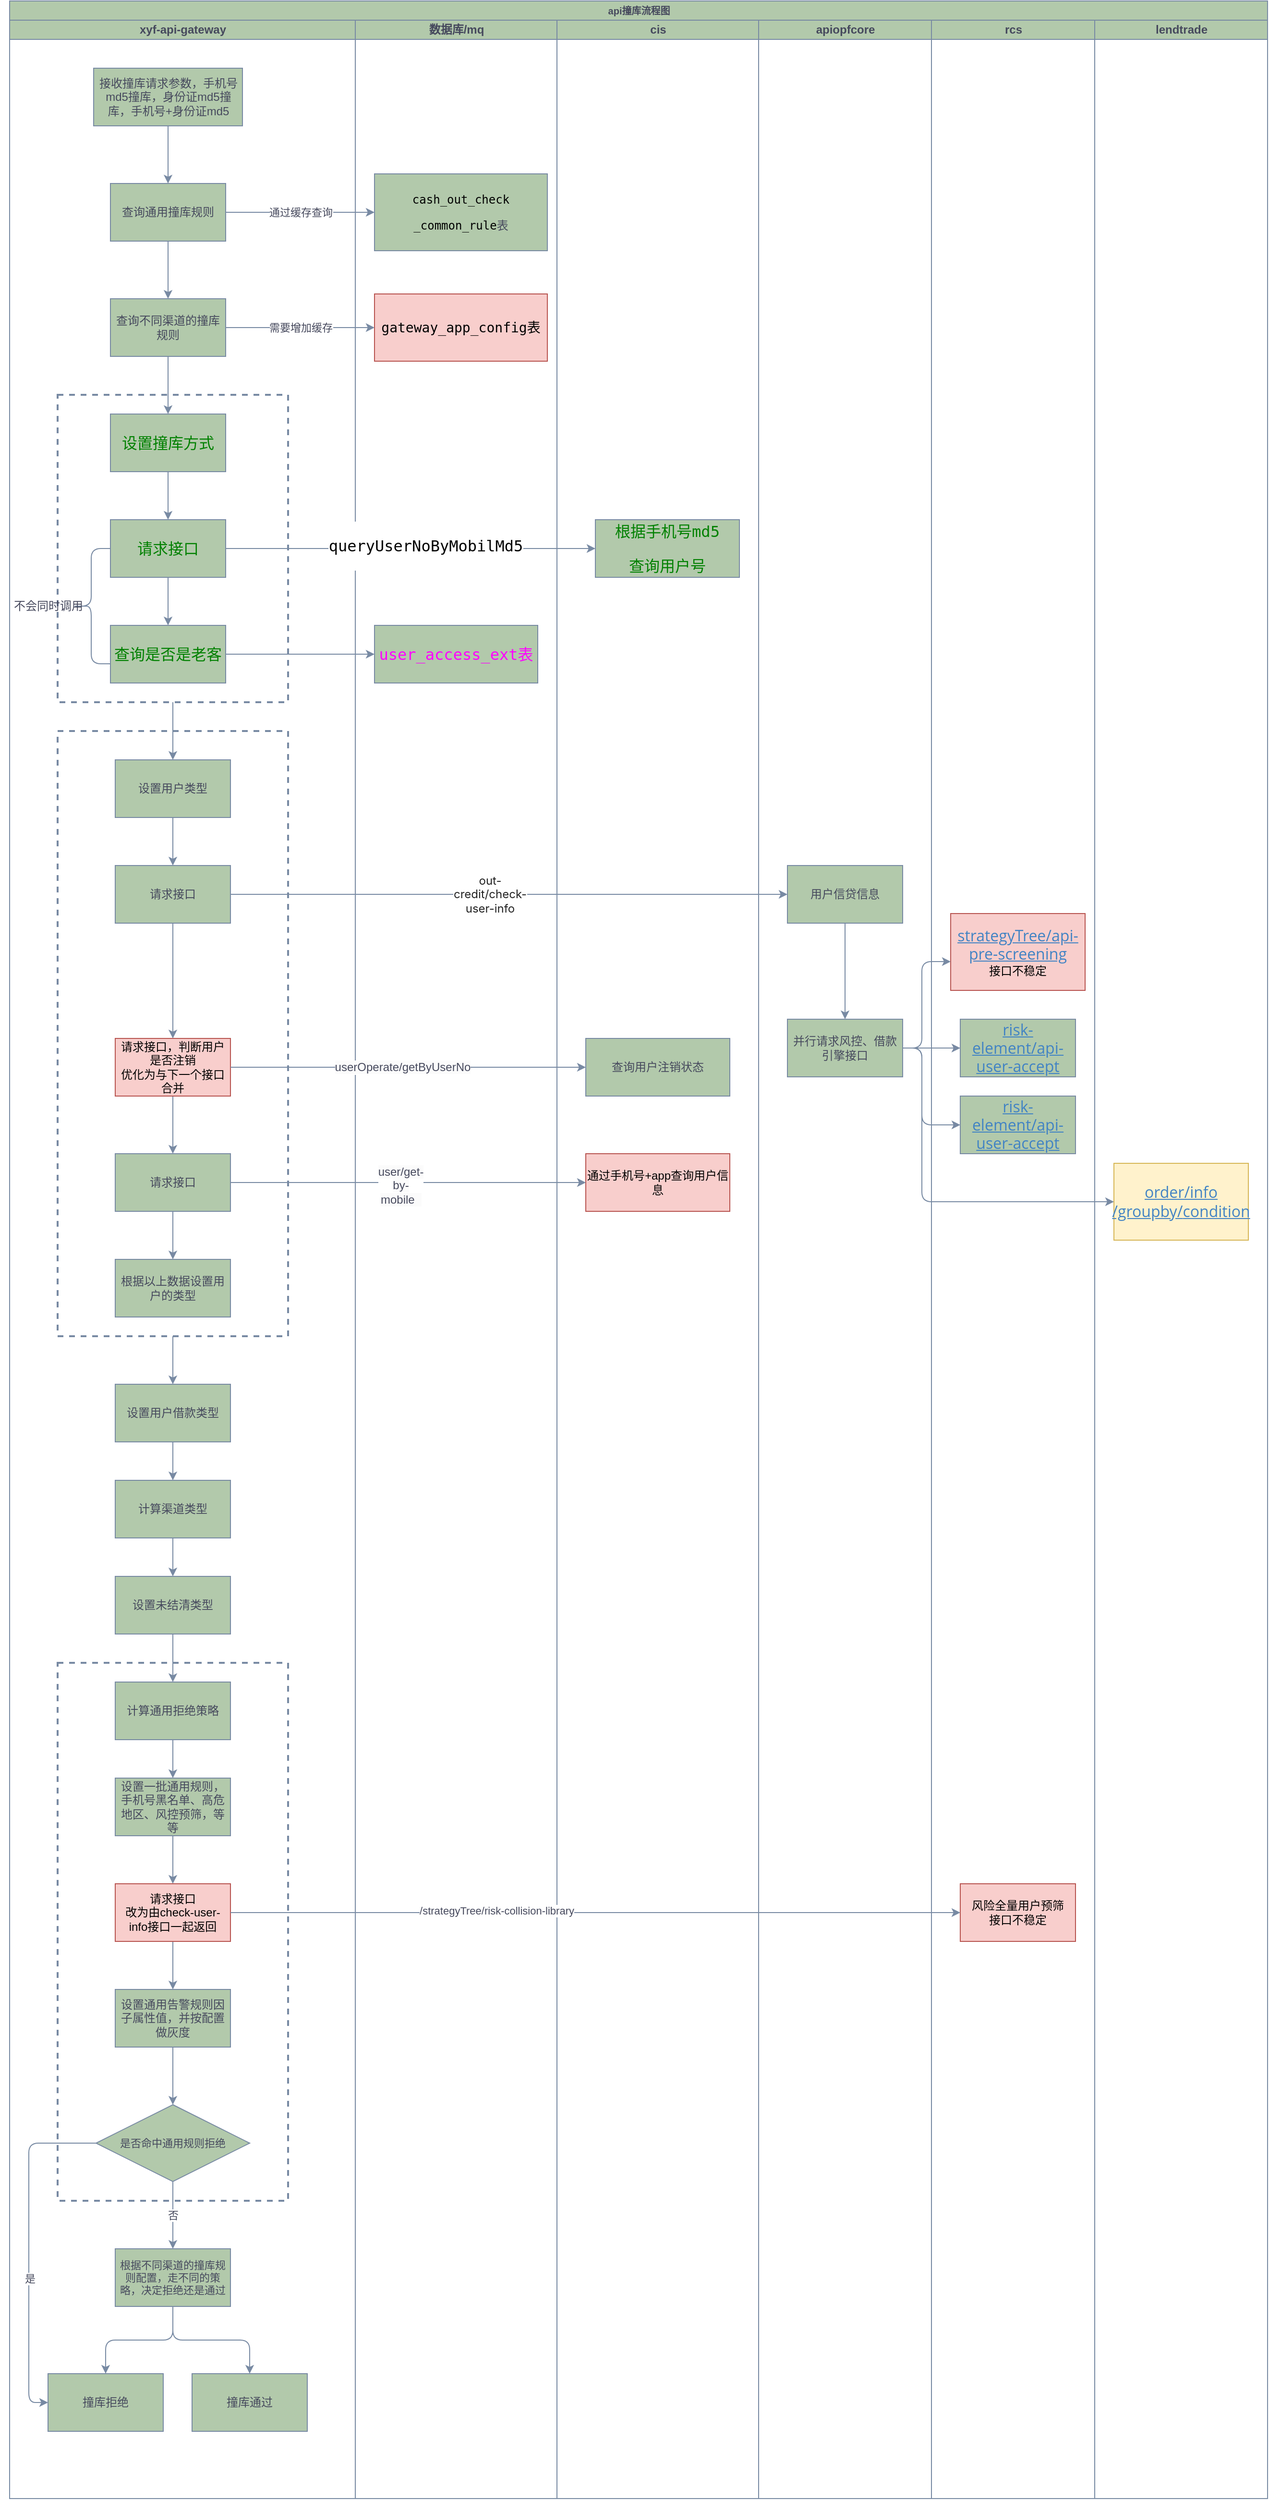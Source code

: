 <mxfile version="24.4.14" type="github">
  <diagram id="prtHgNgQTEPvFCAcTncT" name="Page-1">
    <mxGraphModel dx="2019" dy="1094" grid="1" gridSize="10" guides="1" tooltips="1" connect="1" arrows="1" fold="1" page="1" pageScale="1" pageWidth="827" pageHeight="1169" math="0" shadow="0">
      <root>
        <mxCell id="0" />
        <mxCell id="1" parent="0" />
        <mxCell id="2Fra0jSn8zF7LKlEDc4x-1" value="api撞库流程图" style="swimlane;childLayout=stackLayout;resizeParent=1;resizeParentMax=0;startSize=20;html=1;labelBackgroundColor=none;fillColor=#B2C9AB;strokeColor=#788AA3;fontColor=#46495D;fontSize=10;" vertex="1" parent="1">
          <mxGeometry x="170" y="60" width="1310" height="2600" as="geometry" />
        </mxCell>
        <mxCell id="2Fra0jSn8zF7LKlEDc4x-2" value="xyf-api-gateway" style="swimlane;startSize=20;html=1;labelBackgroundColor=none;fillColor=#B2C9AB;strokeColor=#788AA3;fontColor=#46495D;" vertex="1" parent="2Fra0jSn8zF7LKlEDc4x-1">
          <mxGeometry y="20" width="360" height="2580" as="geometry" />
        </mxCell>
        <mxCell id="2Fra0jSn8zF7LKlEDc4x-95" value="" style="rounded=0;whiteSpace=wrap;html=1;strokeColor=#788AA3;fontFamily=Helvetica;fontSize=11;fontColor=#46495D;labelBackgroundColor=default;fillColor=none;strokeWidth=2;dashed=1;" vertex="1" parent="2Fra0jSn8zF7LKlEDc4x-2">
          <mxGeometry x="50" y="1710" width="240" height="560" as="geometry" />
        </mxCell>
        <mxCell id="2Fra0jSn8zF7LKlEDc4x-69" style="edgeStyle=orthogonalEdgeStyle;curved=0;rounded=1;orthogonalLoop=1;jettySize=auto;html=1;entryX=0.5;entryY=0;entryDx=0;entryDy=0;strokeColor=#788AA3;align=center;verticalAlign=middle;fontFamily=Helvetica;fontSize=11;fontColor=#46495D;labelBackgroundColor=default;endArrow=classic;fillColor=#B2C9AB;" edge="1" parent="2Fra0jSn8zF7LKlEDc4x-2" source="2Fra0jSn8zF7LKlEDc4x-67" target="2Fra0jSn8zF7LKlEDc4x-68">
          <mxGeometry relative="1" as="geometry" />
        </mxCell>
        <mxCell id="2Fra0jSn8zF7LKlEDc4x-67" value="" style="rounded=0;whiteSpace=wrap;html=1;strokeColor=#788AA3;fontColor=#46495D;fillColor=none;strokeWidth=2;dashed=1;" vertex="1" parent="2Fra0jSn8zF7LKlEDc4x-2">
          <mxGeometry x="50" y="740" width="240" height="630" as="geometry" />
        </mxCell>
        <mxCell id="2Fra0jSn8zF7LKlEDc4x-34" value="" style="rounded=0;whiteSpace=wrap;html=1;strokeColor=#788AA3;fontColor=#46495D;fillColor=none;strokeWidth=2;dashed=1;" vertex="1" parent="2Fra0jSn8zF7LKlEDc4x-2">
          <mxGeometry x="50" y="390" width="240" height="320" as="geometry" />
        </mxCell>
        <mxCell id="2Fra0jSn8zF7LKlEDc4x-10" value="" style="edgeStyle=orthogonalEdgeStyle;rounded=0;orthogonalLoop=1;jettySize=auto;html=1;strokeColor=#788AA3;fontColor=#46495D;fillColor=#B2C9AB;" edge="1" parent="2Fra0jSn8zF7LKlEDc4x-2" source="2Fra0jSn8zF7LKlEDc4x-7" target="2Fra0jSn8zF7LKlEDc4x-9">
          <mxGeometry relative="1" as="geometry" />
        </mxCell>
        <mxCell id="2Fra0jSn8zF7LKlEDc4x-7" value="接收撞库请求参数，手机号md5撞库，身份证md5撞库，手机号+身份证md5" style="rounded=0;whiteSpace=wrap;html=1;fillColor=#B2C9AB;strokeColor=#788AA3;labelBackgroundColor=none;fontColor=#46495D;" vertex="1" parent="2Fra0jSn8zF7LKlEDc4x-2">
          <mxGeometry x="87.5" y="50" width="155" height="60" as="geometry" />
        </mxCell>
        <mxCell id="2Fra0jSn8zF7LKlEDc4x-14" value="" style="edgeStyle=orthogonalEdgeStyle;rounded=0;orthogonalLoop=1;jettySize=auto;html=1;strokeColor=#788AA3;fontColor=#46495D;fillColor=#B2C9AB;" edge="1" parent="2Fra0jSn8zF7LKlEDc4x-2" source="2Fra0jSn8zF7LKlEDc4x-9" target="2Fra0jSn8zF7LKlEDc4x-13">
          <mxGeometry relative="1" as="geometry" />
        </mxCell>
        <mxCell id="2Fra0jSn8zF7LKlEDc4x-9" value="查询通用撞库规则" style="rounded=0;whiteSpace=wrap;html=1;fillColor=#B2C9AB;strokeColor=#788AA3;labelBackgroundColor=none;fontColor=#46495D;" vertex="1" parent="2Fra0jSn8zF7LKlEDc4x-2">
          <mxGeometry x="105" y="170" width="120" height="60" as="geometry" />
        </mxCell>
        <mxCell id="2Fra0jSn8zF7LKlEDc4x-18" value="" style="edgeStyle=orthogonalEdgeStyle;rounded=0;orthogonalLoop=1;jettySize=auto;html=1;strokeColor=#788AA3;fontColor=#46495D;fillColor=#B2C9AB;" edge="1" parent="2Fra0jSn8zF7LKlEDc4x-2" source="2Fra0jSn8zF7LKlEDc4x-13" target="2Fra0jSn8zF7LKlEDc4x-17">
          <mxGeometry relative="1" as="geometry" />
        </mxCell>
        <mxCell id="2Fra0jSn8zF7LKlEDc4x-13" value="查询不同渠道的撞库规则" style="rounded=0;whiteSpace=wrap;html=1;fillColor=#B2C9AB;strokeColor=#788AA3;labelBackgroundColor=none;fontColor=#46495D;" vertex="1" parent="2Fra0jSn8zF7LKlEDc4x-2">
          <mxGeometry x="105" y="290" width="120" height="60" as="geometry" />
        </mxCell>
        <mxCell id="2Fra0jSn8zF7LKlEDc4x-20" value="" style="edgeStyle=orthogonalEdgeStyle;rounded=0;orthogonalLoop=1;jettySize=auto;html=1;strokeColor=#788AA3;fontColor=#46495D;fillColor=#B2C9AB;" edge="1" parent="2Fra0jSn8zF7LKlEDc4x-2" source="2Fra0jSn8zF7LKlEDc4x-17" target="2Fra0jSn8zF7LKlEDc4x-19">
          <mxGeometry relative="1" as="geometry" />
        </mxCell>
        <mxCell id="2Fra0jSn8zF7LKlEDc4x-17" value="&lt;div style=&quot;color: rgb(0, 0, 0); font-family: &amp;quot;.AppleSystemUIFont&amp;quot;; font-size: 12pt;&quot;&gt;&lt;pre style=&quot;&quot;&gt;&lt;span style=&quot;color: rgb(0, 128, 0);&quot;&gt;设置撞库方式&lt;/span&gt;&lt;/pre&gt;&lt;/div&gt;" style="rounded=0;whiteSpace=wrap;html=1;fillColor=#B2C9AB;strokeColor=#788AA3;labelBackgroundColor=none;fontColor=#46495D;" vertex="1" parent="2Fra0jSn8zF7LKlEDc4x-2">
          <mxGeometry x="105" y="410" width="120" height="60" as="geometry" />
        </mxCell>
        <mxCell id="2Fra0jSn8zF7LKlEDc4x-25" value="" style="edgeStyle=orthogonalEdgeStyle;rounded=0;orthogonalLoop=1;jettySize=auto;html=1;strokeColor=#788AA3;fontColor=#46495D;fillColor=#B2C9AB;" edge="1" parent="2Fra0jSn8zF7LKlEDc4x-2" source="2Fra0jSn8zF7LKlEDc4x-19" target="2Fra0jSn8zF7LKlEDc4x-24">
          <mxGeometry relative="1" as="geometry" />
        </mxCell>
        <mxCell id="2Fra0jSn8zF7LKlEDc4x-19" value="&lt;div style=&quot;font-family: &amp;quot;.AppleSystemUIFont&amp;quot;; font-size: 12pt;&quot;&gt;&lt;pre style=&quot;&quot;&gt;&lt;font style=&quot;&quot; color=&quot;#008000&quot;&gt;请求接口&lt;/font&gt;&lt;/pre&gt;&lt;/div&gt;" style="rounded=0;whiteSpace=wrap;html=1;fillColor=#B2C9AB;strokeColor=#788AA3;labelBackgroundColor=none;fontColor=#46495D;" vertex="1" parent="2Fra0jSn8zF7LKlEDc4x-2">
          <mxGeometry x="105" y="520" width="120" height="60" as="geometry" />
        </mxCell>
        <mxCell id="2Fra0jSn8zF7LKlEDc4x-24" value="&lt;div style=&quot;font-family: &amp;quot;.AppleSystemUIFont&amp;quot;; font-size: 12pt;&quot;&gt;&lt;pre style=&quot;&quot;&gt;&lt;font style=&quot;&quot; color=&quot;#008000&quot;&gt;查询是否是老客&lt;/font&gt;&lt;/pre&gt;&lt;/div&gt;" style="rounded=0;whiteSpace=wrap;html=1;fillColor=#B2C9AB;strokeColor=#788AA3;labelBackgroundColor=none;fontColor=#46495D;" vertex="1" parent="2Fra0jSn8zF7LKlEDc4x-2">
          <mxGeometry x="105" y="630" width="120" height="60" as="geometry" />
        </mxCell>
        <mxCell id="2Fra0jSn8zF7LKlEDc4x-30" value="" style="shape=curlyBracket;whiteSpace=wrap;html=1;rounded=1;labelPosition=left;verticalLabelPosition=middle;align=right;verticalAlign=middle;strokeColor=#788AA3;fontColor=#46495D;fillColor=#B2C9AB;" vertex="1" parent="2Fra0jSn8zF7LKlEDc4x-2">
          <mxGeometry x="65" y="550" width="40" height="120" as="geometry" />
        </mxCell>
        <mxCell id="2Fra0jSn8zF7LKlEDc4x-31" value="不会同时调用" style="text;html=1;align=center;verticalAlign=middle;resizable=0;points=[];autosize=1;strokeColor=none;fillColor=none;fontColor=#46495D;" vertex="1" parent="2Fra0jSn8zF7LKlEDc4x-2">
          <mxGeometry x="-10" y="595" width="100" height="30" as="geometry" />
        </mxCell>
        <mxCell id="2Fra0jSn8zF7LKlEDc4x-36" value="" style="edgeStyle=orthogonalEdgeStyle;rounded=0;orthogonalLoop=1;jettySize=auto;html=1;strokeColor=#788AA3;fontColor=#46495D;fillColor=#B2C9AB;entryX=0.5;entryY=0;entryDx=0;entryDy=0;" edge="1" parent="2Fra0jSn8zF7LKlEDc4x-2" source="2Fra0jSn8zF7LKlEDc4x-34" target="2Fra0jSn8zF7LKlEDc4x-37">
          <mxGeometry relative="1" as="geometry">
            <mxPoint x="170" y="790" as="targetPoint" />
          </mxGeometry>
        </mxCell>
        <mxCell id="2Fra0jSn8zF7LKlEDc4x-39" value="" style="edgeStyle=orthogonalEdgeStyle;rounded=0;orthogonalLoop=1;jettySize=auto;html=1;strokeColor=#788AA3;fontColor=#46495D;fillColor=#B2C9AB;" edge="1" parent="2Fra0jSn8zF7LKlEDc4x-2" source="2Fra0jSn8zF7LKlEDc4x-37" target="2Fra0jSn8zF7LKlEDc4x-38">
          <mxGeometry relative="1" as="geometry" />
        </mxCell>
        <mxCell id="2Fra0jSn8zF7LKlEDc4x-37" value="设置用户类型" style="rounded=0;whiteSpace=wrap;html=1;fillColor=#B2C9AB;strokeColor=#788AA3;labelBackgroundColor=none;fontColor=#46495D;" vertex="1" parent="2Fra0jSn8zF7LKlEDc4x-2">
          <mxGeometry x="110" y="770" width="120" height="60" as="geometry" />
        </mxCell>
        <mxCell id="2Fra0jSn8zF7LKlEDc4x-54" value="" style="edgeStyle=orthogonalEdgeStyle;curved=0;rounded=1;orthogonalLoop=1;jettySize=auto;html=1;strokeColor=#788AA3;align=center;verticalAlign=middle;fontFamily=Helvetica;fontSize=11;fontColor=#46495D;labelBackgroundColor=default;endArrow=classic;fillColor=#B2C9AB;" edge="1" parent="2Fra0jSn8zF7LKlEDc4x-2" source="2Fra0jSn8zF7LKlEDc4x-38" target="2Fra0jSn8zF7LKlEDc4x-53">
          <mxGeometry relative="1" as="geometry" />
        </mxCell>
        <mxCell id="2Fra0jSn8zF7LKlEDc4x-38" value="请求接口" style="rounded=0;whiteSpace=wrap;html=1;fillColor=#B2C9AB;strokeColor=#788AA3;labelBackgroundColor=none;fontColor=#46495D;" vertex="1" parent="2Fra0jSn8zF7LKlEDc4x-2">
          <mxGeometry x="110" y="880" width="120" height="60" as="geometry" />
        </mxCell>
        <mxCell id="2Fra0jSn8zF7LKlEDc4x-58" style="edgeStyle=orthogonalEdgeStyle;curved=0;rounded=1;orthogonalLoop=1;jettySize=auto;html=1;entryX=0.5;entryY=0;entryDx=0;entryDy=0;strokeColor=#788AA3;align=center;verticalAlign=middle;fontFamily=Helvetica;fontSize=11;fontColor=#46495D;labelBackgroundColor=default;endArrow=classic;fillColor=#B2C9AB;" edge="1" parent="2Fra0jSn8zF7LKlEDc4x-2" source="2Fra0jSn8zF7LKlEDc4x-53" target="2Fra0jSn8zF7LKlEDc4x-57">
          <mxGeometry relative="1" as="geometry" />
        </mxCell>
        <mxCell id="2Fra0jSn8zF7LKlEDc4x-53" value="请求接口，判断用户是否注销&lt;div&gt;优化为与下一个接口合并&lt;/div&gt;" style="rounded=0;whiteSpace=wrap;html=1;fillColor=#f8cecc;strokeColor=#b85450;labelBackgroundColor=none;" vertex="1" parent="2Fra0jSn8zF7LKlEDc4x-2">
          <mxGeometry x="110" y="1060" width="120" height="60" as="geometry" />
        </mxCell>
        <mxCell id="2Fra0jSn8zF7LKlEDc4x-66" value="" style="edgeStyle=orthogonalEdgeStyle;curved=0;rounded=1;orthogonalLoop=1;jettySize=auto;html=1;strokeColor=#788AA3;align=center;verticalAlign=middle;fontFamily=Helvetica;fontSize=11;fontColor=#46495D;labelBackgroundColor=default;endArrow=classic;fillColor=#B2C9AB;" edge="1" parent="2Fra0jSn8zF7LKlEDc4x-2" source="2Fra0jSn8zF7LKlEDc4x-57" target="2Fra0jSn8zF7LKlEDc4x-65">
          <mxGeometry relative="1" as="geometry" />
        </mxCell>
        <mxCell id="2Fra0jSn8zF7LKlEDc4x-57" value="请求接口" style="rounded=0;whiteSpace=wrap;html=1;fillColor=#B2C9AB;strokeColor=#788AA3;labelBackgroundColor=none;fontColor=#46495D;" vertex="1" parent="2Fra0jSn8zF7LKlEDc4x-2">
          <mxGeometry x="110" y="1180" width="120" height="60" as="geometry" />
        </mxCell>
        <mxCell id="2Fra0jSn8zF7LKlEDc4x-65" value="根据以上数据设置用户的类型" style="rounded=0;whiteSpace=wrap;html=1;fillColor=#B2C9AB;strokeColor=#788AA3;labelBackgroundColor=none;fontColor=#46495D;" vertex="1" parent="2Fra0jSn8zF7LKlEDc4x-2">
          <mxGeometry x="110" y="1290" width="120" height="60" as="geometry" />
        </mxCell>
        <mxCell id="2Fra0jSn8zF7LKlEDc4x-71" value="" style="edgeStyle=orthogonalEdgeStyle;curved=0;rounded=1;orthogonalLoop=1;jettySize=auto;html=1;strokeColor=#788AA3;align=center;verticalAlign=middle;fontFamily=Helvetica;fontSize=11;fontColor=#46495D;labelBackgroundColor=default;endArrow=classic;fillColor=#B2C9AB;" edge="1" parent="2Fra0jSn8zF7LKlEDc4x-2" source="2Fra0jSn8zF7LKlEDc4x-68" target="2Fra0jSn8zF7LKlEDc4x-70">
          <mxGeometry relative="1" as="geometry" />
        </mxCell>
        <mxCell id="2Fra0jSn8zF7LKlEDc4x-68" value="设置用户借款类型" style="rounded=0;whiteSpace=wrap;html=1;fillColor=#B2C9AB;strokeColor=#788AA3;labelBackgroundColor=none;fontColor=#46495D;" vertex="1" parent="2Fra0jSn8zF7LKlEDc4x-2">
          <mxGeometry x="110" y="1420" width="120" height="60" as="geometry" />
        </mxCell>
        <mxCell id="2Fra0jSn8zF7LKlEDc4x-73" value="" style="edgeStyle=orthogonalEdgeStyle;curved=0;rounded=1;orthogonalLoop=1;jettySize=auto;html=1;strokeColor=#788AA3;align=center;verticalAlign=middle;fontFamily=Helvetica;fontSize=11;fontColor=#46495D;labelBackgroundColor=default;endArrow=classic;fillColor=#B2C9AB;" edge="1" parent="2Fra0jSn8zF7LKlEDc4x-2" source="2Fra0jSn8zF7LKlEDc4x-70" target="2Fra0jSn8zF7LKlEDc4x-72">
          <mxGeometry relative="1" as="geometry" />
        </mxCell>
        <mxCell id="2Fra0jSn8zF7LKlEDc4x-70" value="计算渠道类型" style="rounded=0;whiteSpace=wrap;html=1;fillColor=#B2C9AB;strokeColor=#788AA3;labelBackgroundColor=none;fontColor=#46495D;" vertex="1" parent="2Fra0jSn8zF7LKlEDc4x-2">
          <mxGeometry x="110" y="1520" width="120" height="60" as="geometry" />
        </mxCell>
        <mxCell id="2Fra0jSn8zF7LKlEDc4x-75" value="" style="edgeStyle=orthogonalEdgeStyle;curved=0;rounded=1;orthogonalLoop=1;jettySize=auto;html=1;strokeColor=#788AA3;align=center;verticalAlign=middle;fontFamily=Helvetica;fontSize=11;fontColor=#46495D;labelBackgroundColor=default;endArrow=classic;fillColor=#B2C9AB;" edge="1" parent="2Fra0jSn8zF7LKlEDc4x-2" source="2Fra0jSn8zF7LKlEDc4x-72" target="2Fra0jSn8zF7LKlEDc4x-74">
          <mxGeometry relative="1" as="geometry" />
        </mxCell>
        <mxCell id="2Fra0jSn8zF7LKlEDc4x-72" value="设置未结清类型" style="rounded=0;whiteSpace=wrap;html=1;fillColor=#B2C9AB;strokeColor=#788AA3;labelBackgroundColor=none;fontColor=#46495D;" vertex="1" parent="2Fra0jSn8zF7LKlEDc4x-2">
          <mxGeometry x="110" y="1620" width="120" height="60" as="geometry" />
        </mxCell>
        <mxCell id="2Fra0jSn8zF7LKlEDc4x-77" value="" style="edgeStyle=orthogonalEdgeStyle;curved=0;rounded=1;orthogonalLoop=1;jettySize=auto;html=1;strokeColor=#788AA3;align=center;verticalAlign=middle;fontFamily=Helvetica;fontSize=11;fontColor=#46495D;labelBackgroundColor=default;endArrow=classic;fillColor=#B2C9AB;" edge="1" parent="2Fra0jSn8zF7LKlEDc4x-2" source="2Fra0jSn8zF7LKlEDc4x-74" target="2Fra0jSn8zF7LKlEDc4x-76">
          <mxGeometry relative="1" as="geometry" />
        </mxCell>
        <mxCell id="2Fra0jSn8zF7LKlEDc4x-74" value="计算通用拒绝策略" style="rounded=0;whiteSpace=wrap;html=1;fillColor=#B2C9AB;strokeColor=#788AA3;labelBackgroundColor=none;fontColor=#46495D;" vertex="1" parent="2Fra0jSn8zF7LKlEDc4x-2">
          <mxGeometry x="110" y="1730" width="120" height="60" as="geometry" />
        </mxCell>
        <mxCell id="2Fra0jSn8zF7LKlEDc4x-79" value="" style="edgeStyle=orthogonalEdgeStyle;curved=0;rounded=1;orthogonalLoop=1;jettySize=auto;html=1;strokeColor=#788AA3;align=center;verticalAlign=middle;fontFamily=Helvetica;fontSize=11;fontColor=#46495D;labelBackgroundColor=default;endArrow=classic;fillColor=#B2C9AB;" edge="1" parent="2Fra0jSn8zF7LKlEDc4x-2" source="2Fra0jSn8zF7LKlEDc4x-76" target="2Fra0jSn8zF7LKlEDc4x-78">
          <mxGeometry relative="1" as="geometry" />
        </mxCell>
        <mxCell id="2Fra0jSn8zF7LKlEDc4x-76" value="设置一批通用规则，手机号黑名单、高危地区、风控预筛，等等" style="rounded=0;whiteSpace=wrap;html=1;fillColor=#B2C9AB;strokeColor=#788AA3;labelBackgroundColor=none;fontColor=#46495D;" vertex="1" parent="2Fra0jSn8zF7LKlEDc4x-2">
          <mxGeometry x="110" y="1830" width="120" height="60" as="geometry" />
        </mxCell>
        <mxCell id="2Fra0jSn8zF7LKlEDc4x-84" style="edgeStyle=orthogonalEdgeStyle;curved=0;rounded=1;orthogonalLoop=1;jettySize=auto;html=1;entryX=0.5;entryY=0;entryDx=0;entryDy=0;strokeColor=#788AA3;align=center;verticalAlign=middle;fontFamily=Helvetica;fontSize=11;fontColor=#46495D;labelBackgroundColor=default;endArrow=classic;fillColor=#B2C9AB;" edge="1" parent="2Fra0jSn8zF7LKlEDc4x-2" source="2Fra0jSn8zF7LKlEDc4x-78" target="2Fra0jSn8zF7LKlEDc4x-83">
          <mxGeometry relative="1" as="geometry" />
        </mxCell>
        <mxCell id="2Fra0jSn8zF7LKlEDc4x-78" value="请求接口&lt;div&gt;改为由check-user-info接口一起返回&lt;/div&gt;" style="rounded=0;whiteSpace=wrap;html=1;fillColor=#f8cecc;strokeColor=#b85450;labelBackgroundColor=none;" vertex="1" parent="2Fra0jSn8zF7LKlEDc4x-2">
          <mxGeometry x="110" y="1940" width="120" height="60" as="geometry" />
        </mxCell>
        <mxCell id="2Fra0jSn8zF7LKlEDc4x-86" value="" style="edgeStyle=orthogonalEdgeStyle;curved=0;rounded=1;orthogonalLoop=1;jettySize=auto;html=1;strokeColor=#788AA3;align=center;verticalAlign=middle;fontFamily=Helvetica;fontSize=11;fontColor=#46495D;labelBackgroundColor=default;endArrow=classic;fillColor=#B2C9AB;entryX=0.5;entryY=0;entryDx=0;entryDy=0;" edge="1" parent="2Fra0jSn8zF7LKlEDc4x-2" source="2Fra0jSn8zF7LKlEDc4x-83" target="2Fra0jSn8zF7LKlEDc4x-87">
          <mxGeometry relative="1" as="geometry">
            <mxPoint x="170" y="2180" as="targetPoint" />
          </mxGeometry>
        </mxCell>
        <mxCell id="2Fra0jSn8zF7LKlEDc4x-83" value="设置通用告警规则因子属性值，并按配置做灰度" style="rounded=0;whiteSpace=wrap;html=1;fillColor=#B2C9AB;strokeColor=#788AA3;labelBackgroundColor=none;fontColor=#46495D;" vertex="1" parent="2Fra0jSn8zF7LKlEDc4x-2">
          <mxGeometry x="110" y="2050" width="120" height="60" as="geometry" />
        </mxCell>
        <mxCell id="2Fra0jSn8zF7LKlEDc4x-89" value="否" style="edgeStyle=orthogonalEdgeStyle;curved=0;rounded=1;orthogonalLoop=1;jettySize=auto;html=1;strokeColor=#788AA3;align=center;verticalAlign=middle;fontFamily=Helvetica;fontSize=11;fontColor=#46495D;labelBackgroundColor=default;endArrow=classic;fillColor=#B2C9AB;" edge="1" parent="2Fra0jSn8zF7LKlEDc4x-2" source="2Fra0jSn8zF7LKlEDc4x-87" target="2Fra0jSn8zF7LKlEDc4x-88">
          <mxGeometry relative="1" as="geometry" />
        </mxCell>
        <mxCell id="2Fra0jSn8zF7LKlEDc4x-98" style="edgeStyle=orthogonalEdgeStyle;curved=0;rounded=1;orthogonalLoop=1;jettySize=auto;html=1;entryX=0;entryY=0.5;entryDx=0;entryDy=0;strokeColor=#788AA3;align=center;verticalAlign=middle;fontFamily=Helvetica;fontSize=11;fontColor=#46495D;labelBackgroundColor=default;endArrow=classic;fillColor=#B2C9AB;" edge="1" parent="2Fra0jSn8zF7LKlEDc4x-2" source="2Fra0jSn8zF7LKlEDc4x-87" target="2Fra0jSn8zF7LKlEDc4x-96">
          <mxGeometry relative="1" as="geometry">
            <Array as="points">
              <mxPoint x="20" y="2210" />
              <mxPoint x="20" y="2480" />
            </Array>
          </mxGeometry>
        </mxCell>
        <mxCell id="2Fra0jSn8zF7LKlEDc4x-99" value="是" style="edgeLabel;html=1;align=center;verticalAlign=middle;resizable=0;points=[];strokeColor=#788AA3;fontFamily=Helvetica;fontSize=11;fontColor=#46495D;labelBackgroundColor=default;fillColor=#B2C9AB;" vertex="1" connectable="0" parent="2Fra0jSn8zF7LKlEDc4x-98">
          <mxGeometry x="0.172" y="1" relative="1" as="geometry">
            <mxPoint as="offset" />
          </mxGeometry>
        </mxCell>
        <mxCell id="2Fra0jSn8zF7LKlEDc4x-87" value="是否命中通用规则拒绝" style="rhombus;whiteSpace=wrap;html=1;strokeColor=#788AA3;fontFamily=Helvetica;fontSize=11;fontColor=#46495D;labelBackgroundColor=none;fillColor=#B2C9AB;" vertex="1" parent="2Fra0jSn8zF7LKlEDc4x-2">
          <mxGeometry x="90" y="2170" width="160" height="80" as="geometry" />
        </mxCell>
        <mxCell id="2Fra0jSn8zF7LKlEDc4x-100" style="edgeStyle=orthogonalEdgeStyle;curved=0;rounded=1;orthogonalLoop=1;jettySize=auto;html=1;strokeColor=#788AA3;align=center;verticalAlign=middle;fontFamily=Helvetica;fontSize=11;fontColor=#46495D;labelBackgroundColor=default;endArrow=classic;fillColor=#B2C9AB;" edge="1" parent="2Fra0jSn8zF7LKlEDc4x-2" source="2Fra0jSn8zF7LKlEDc4x-88" target="2Fra0jSn8zF7LKlEDc4x-97">
          <mxGeometry relative="1" as="geometry" />
        </mxCell>
        <mxCell id="2Fra0jSn8zF7LKlEDc4x-101" style="edgeStyle=orthogonalEdgeStyle;curved=0;rounded=1;orthogonalLoop=1;jettySize=auto;html=1;entryX=0.5;entryY=0;entryDx=0;entryDy=0;strokeColor=#788AA3;align=center;verticalAlign=middle;fontFamily=Helvetica;fontSize=11;fontColor=#46495D;labelBackgroundColor=default;endArrow=classic;fillColor=#B2C9AB;" edge="1" parent="2Fra0jSn8zF7LKlEDc4x-2" source="2Fra0jSn8zF7LKlEDc4x-88" target="2Fra0jSn8zF7LKlEDc4x-96">
          <mxGeometry relative="1" as="geometry" />
        </mxCell>
        <mxCell id="2Fra0jSn8zF7LKlEDc4x-88" value="根据不同渠道的撞库规则配置，走不同的策略，决定拒绝还是通过" style="whiteSpace=wrap;html=1;fontSize=11;fillColor=#B2C9AB;strokeColor=#788AA3;fontColor=#46495D;labelBackgroundColor=none;" vertex="1" parent="2Fra0jSn8zF7LKlEDc4x-2">
          <mxGeometry x="110" y="2320" width="120" height="60" as="geometry" />
        </mxCell>
        <mxCell id="2Fra0jSn8zF7LKlEDc4x-96" value="撞库拒绝" style="rounded=0;whiteSpace=wrap;html=1;fillColor=#B2C9AB;strokeColor=#788AA3;labelBackgroundColor=none;fontColor=#46495D;" vertex="1" parent="2Fra0jSn8zF7LKlEDc4x-2">
          <mxGeometry x="40" y="2450" width="120" height="60" as="geometry" />
        </mxCell>
        <mxCell id="2Fra0jSn8zF7LKlEDc4x-97" value="撞库通过" style="rounded=0;whiteSpace=wrap;html=1;fillColor=#B2C9AB;strokeColor=#788AA3;labelBackgroundColor=none;fontColor=#46495D;" vertex="1" parent="2Fra0jSn8zF7LKlEDc4x-2">
          <mxGeometry x="190" y="2450" width="120" height="60" as="geometry" />
        </mxCell>
        <mxCell id="2Fra0jSn8zF7LKlEDc4x-8" value="数据库/mq" style="swimlane;startSize=20;html=1;labelBackgroundColor=none;fillColor=#B2C9AB;strokeColor=#788AA3;fontColor=#46495D;" vertex="1" parent="2Fra0jSn8zF7LKlEDc4x-1">
          <mxGeometry x="360" y="20" width="210" height="2580" as="geometry" />
        </mxCell>
        <mxCell id="2Fra0jSn8zF7LKlEDc4x-11" value="&lt;div style=&quot;font-family: Menlo-Regular, monospace; font-size: 12px;&quot;&gt;&lt;pre style=&quot;&quot;&gt;&lt;font color=&quot;#000000&quot;&gt;cash_out_check&lt;/font&gt;&lt;/pre&gt;&lt;pre style=&quot;&quot;&gt;&lt;font color=&quot;#000000&quot;&gt;_common_rule&lt;/font&gt;表&lt;/pre&gt;&lt;/div&gt;" style="html=1;fillColor=#B2C9AB;strokeColor=#788AA3;fontColor=#46495D;rounded=0;labelBackgroundColor=none;fontSize=11;whiteSpace=wrap;" vertex="1" parent="2Fra0jSn8zF7LKlEDc4x-8">
          <mxGeometry x="20" y="160" width="180" height="80" as="geometry" />
        </mxCell>
        <mxCell id="2Fra0jSn8zF7LKlEDc4x-15" value="&lt;div style=&quot;font-family: Menlo-Regular, monospace;&quot;&gt;&lt;pre style=&quot;&quot;&gt;&lt;font style=&quot;font-size: 14px;&quot;&gt;gateway_app_config表&lt;/font&gt;&lt;/pre&gt;&lt;/div&gt;" style="rounded=0;whiteSpace=wrap;html=1;fillColor=#f8cecc;strokeColor=#b85450;labelBackgroundColor=none;" vertex="1" parent="2Fra0jSn8zF7LKlEDc4x-8">
          <mxGeometry x="20" y="285" width="180" height="70" as="geometry" />
        </mxCell>
        <mxCell id="2Fra0jSn8zF7LKlEDc4x-26" value="&lt;div style=&quot;font-family: &amp;quot;.AppleSystemUIFont&amp;quot;; font-size: 12pt;&quot;&gt;&lt;pre style=&quot;&quot;&gt;&lt;div style=&quot;color: rgb(0, 0, 0); font-family: Menlo-Regular, monospace; font-size: 12pt;&quot;&gt;&lt;pre style=&quot;&quot;&gt;&lt;span style=&quot;color: rgb(255, 0, 255);&quot;&gt;user_access_ext表&lt;/span&gt;&lt;/pre&gt;&lt;/div&gt;&lt;/pre&gt;&lt;/div&gt;" style="rounded=0;whiteSpace=wrap;html=1;fillColor=#B2C9AB;strokeColor=#788AA3;labelBackgroundColor=none;fontColor=#46495D;" vertex="1" parent="2Fra0jSn8zF7LKlEDc4x-8">
          <mxGeometry x="20" y="630" width="170" height="60" as="geometry" />
        </mxCell>
        <mxCell id="2Fra0jSn8zF7LKlEDc4x-3" value="cis" style="swimlane;startSize=20;html=1;labelBackgroundColor=none;fillColor=#B2C9AB;strokeColor=#788AA3;fontColor=#46495D;" vertex="1" parent="2Fra0jSn8zF7LKlEDc4x-1">
          <mxGeometry x="570" y="20" width="210" height="2580" as="geometry" />
        </mxCell>
        <mxCell id="2Fra0jSn8zF7LKlEDc4x-21" value="&lt;div style=&quot;font-family: &amp;quot;.AppleSystemUIFont&amp;quot;; font-size: 12pt;&quot;&gt;&lt;pre style=&quot;&quot;&gt;&lt;font style=&quot;&quot; color=&quot;#008000&quot;&gt;根据手机号md5&lt;/font&gt;&lt;/pre&gt;&lt;pre style=&quot;&quot;&gt;&lt;font style=&quot;&quot; color=&quot;#008000&quot;&gt;查询用户号&lt;/font&gt;&lt;/pre&gt;&lt;/div&gt;" style="rounded=0;html=1;fillColor=#B2C9AB;strokeColor=#788AA3;labelBackgroundColor=none;fontColor=#46495D;whiteSpace=wrap;" vertex="1" parent="2Fra0jSn8zF7LKlEDc4x-3">
          <mxGeometry x="40" y="520" width="150" height="60" as="geometry" />
        </mxCell>
        <mxCell id="2Fra0jSn8zF7LKlEDc4x-55" value="查询用户注销状态" style="rounded=0;whiteSpace=wrap;html=1;fillColor=#B2C9AB;strokeColor=#788AA3;labelBackgroundColor=none;fontColor=#46495D;" vertex="1" parent="2Fra0jSn8zF7LKlEDc4x-3">
          <mxGeometry x="30" y="1060" width="150" height="60" as="geometry" />
        </mxCell>
        <mxCell id="2Fra0jSn8zF7LKlEDc4x-59" value="通过手机号+app查询用户信息" style="rounded=0;whiteSpace=wrap;html=1;fillColor=#f8cecc;strokeColor=#b85450;labelBackgroundColor=none;" vertex="1" parent="2Fra0jSn8zF7LKlEDc4x-3">
          <mxGeometry x="30" y="1180" width="150" height="60" as="geometry" />
        </mxCell>
        <mxCell id="2Fra0jSn8zF7LKlEDc4x-4" value="apiopfcore" style="swimlane;startSize=20;html=1;labelBackgroundColor=none;fillColor=#B2C9AB;strokeColor=#788AA3;fontColor=#46495D;" vertex="1" parent="2Fra0jSn8zF7LKlEDc4x-1">
          <mxGeometry x="780" y="20" width="180" height="2580" as="geometry" />
        </mxCell>
        <mxCell id="2Fra0jSn8zF7LKlEDc4x-44" value="" style="edgeStyle=orthogonalEdgeStyle;rounded=0;orthogonalLoop=1;jettySize=auto;html=1;strokeColor=#788AA3;fontColor=#46495D;fillColor=#B2C9AB;" edge="1" parent="2Fra0jSn8zF7LKlEDc4x-4" source="2Fra0jSn8zF7LKlEDc4x-40" target="2Fra0jSn8zF7LKlEDc4x-43">
          <mxGeometry relative="1" as="geometry" />
        </mxCell>
        <mxCell id="2Fra0jSn8zF7LKlEDc4x-40" value="用户信贷信息" style="rounded=0;whiteSpace=wrap;html=1;fillColor=#B2C9AB;strokeColor=#788AA3;labelBackgroundColor=none;fontColor=#46495D;" vertex="1" parent="2Fra0jSn8zF7LKlEDc4x-4">
          <mxGeometry x="30" y="880" width="120" height="60" as="geometry" />
        </mxCell>
        <mxCell id="2Fra0jSn8zF7LKlEDc4x-43" value="并行请求风控、借款引擎接口" style="rounded=0;whiteSpace=wrap;html=1;fillColor=#B2C9AB;strokeColor=#788AA3;labelBackgroundColor=none;fontColor=#46495D;" vertex="1" parent="2Fra0jSn8zF7LKlEDc4x-4">
          <mxGeometry x="30" y="1040" width="120" height="60" as="geometry" />
        </mxCell>
        <mxCell id="2Fra0jSn8zF7LKlEDc4x-6" value="rcs" style="swimlane;startSize=20;html=1;labelBackgroundColor=none;fillColor=#B2C9AB;strokeColor=#788AA3;fontColor=#46495D;" vertex="1" parent="2Fra0jSn8zF7LKlEDc4x-1">
          <mxGeometry x="960" y="20" width="170" height="2580" as="geometry" />
        </mxCell>
        <mxCell id="2Fra0jSn8zF7LKlEDc4x-45" value="&lt;a style=&quot;box-sizing: border-box; cursor: pointer; color: rgb(65, 131, 196); -webkit-user-drag: none; font-family: &amp;quot;Open Sans&amp;quot;, &amp;quot;Clear Sans&amp;quot;, &amp;quot;Helvetica Neue&amp;quot;, Helvetica, Arial, &amp;quot;Segoe UI Emoji&amp;quot;, sans-serif; font-size: 16px; orphans: 4; text-align: start; white-space-collapse: preserve; text-size-adjust: auto;&quot; href=&quot;http://rcs-provider.xinfei.io/strategyTree/api-pre-screening&quot;&gt;strategyTree/api-pre-screening&lt;/a&gt;&lt;div&gt;接口不稳定&lt;/div&gt;" style="rounded=0;whiteSpace=wrap;html=1;fillColor=#f8cecc;strokeColor=#b85450;labelBackgroundColor=none;" vertex="1" parent="2Fra0jSn8zF7LKlEDc4x-6">
          <mxGeometry x="20" y="930" width="140" height="80" as="geometry" />
        </mxCell>
        <mxCell id="2Fra0jSn8zF7LKlEDc4x-47" value="&lt;a style=&quot;box-sizing: border-box; cursor: pointer; color: rgb(65, 131, 196); outline: 0px; -webkit-user-drag: none; font-family: &amp;quot;Open Sans&amp;quot;, &amp;quot;Clear Sans&amp;quot;, &amp;quot;Helvetica Neue&amp;quot;, Helvetica, Arial, &amp;quot;Segoe UI Emoji&amp;quot;, sans-serif; font-size: 16px; orphans: 4; text-align: start; white-space-collapse: preserve; text-size-adjust: auto;&quot; href=&quot;http://rcs-provider.xinfei.io/risk-element/api-user-accept&quot;&gt;risk-element/api-user-accept&lt;/a&gt;" style="rounded=0;whiteSpace=wrap;html=1;fillColor=#B2C9AB;strokeColor=#788AA3;labelBackgroundColor=none;fontColor=#46495D;" vertex="1" parent="2Fra0jSn8zF7LKlEDc4x-6">
          <mxGeometry x="30" y="1040" width="120" height="60" as="geometry" />
        </mxCell>
        <mxCell id="2Fra0jSn8zF7LKlEDc4x-48" value="&lt;a href=&quot;http://rcs-provider.xinfei.io/risk-element/api-user-accept&quot; style=&quot;box-sizing: border-box; cursor: pointer; color: rgb(65, 131, 196); outline: 0px; -webkit-user-drag: none; font-family: &amp;quot;Open Sans&amp;quot;, &amp;quot;Clear Sans&amp;quot;, &amp;quot;Helvetica Neue&amp;quot;, Helvetica, Arial, &amp;quot;Segoe UI Emoji&amp;quot;, sans-serif; font-size: 16px; orphans: 4; text-align: start; white-space-collapse: preserve; text-size-adjust: auto;&quot;&gt;risk-element/api-user-accept&lt;/a&gt;" style="rounded=0;whiteSpace=wrap;html=1;fillColor=#B2C9AB;strokeColor=#788AA3;labelBackgroundColor=none;fontColor=#46495D;" vertex="1" parent="2Fra0jSn8zF7LKlEDc4x-6">
          <mxGeometry x="30" y="1120" width="120" height="60" as="geometry" />
        </mxCell>
        <mxCell id="2Fra0jSn8zF7LKlEDc4x-80" value="风险全量用户预筛&lt;div&gt;接口不稳定&lt;/div&gt;" style="rounded=0;whiteSpace=wrap;html=1;fillColor=#f8cecc;strokeColor=#b85450;labelBackgroundColor=none;" vertex="1" parent="2Fra0jSn8zF7LKlEDc4x-6">
          <mxGeometry x="30" y="1940" width="120" height="60" as="geometry" />
        </mxCell>
        <mxCell id="2Fra0jSn8zF7LKlEDc4x-5" value="lendtrade" style="swimlane;startSize=20;html=1;labelBackgroundColor=none;fillColor=#B2C9AB;strokeColor=#788AA3;fontColor=#46495D;" vertex="1" parent="2Fra0jSn8zF7LKlEDc4x-1">
          <mxGeometry x="1130" y="20" width="180" height="2580" as="geometry" />
        </mxCell>
        <mxCell id="2Fra0jSn8zF7LKlEDc4x-51" value="&lt;a style=&quot;box-sizing: border-box; cursor: pointer; color: rgb(65, 131, 196); outline: 0px; -webkit-user-drag: none; font-family: &amp;quot;Open Sans&amp;quot;, &amp;quot;Clear Sans&amp;quot;, &amp;quot;Helvetica Neue&amp;quot;, Helvetica, Arial, &amp;quot;Segoe UI Emoji&amp;quot;, sans-serif; font-size: 16px; orphans: 4; text-align: start; white-space-collapse: preserve; text-size-adjust: auto;&quot; href=&quot;http://lendtrade.xinfei.io/lend/query/v1/order/info/groupby/condition&quot;&gt;order/info&lt;/a&gt;&lt;div&gt;&lt;a style=&quot;box-sizing: border-box; cursor: pointer; color: rgb(65, 131, 196); outline: 0px; -webkit-user-drag: none; font-family: &amp;quot;Open Sans&amp;quot;, &amp;quot;Clear Sans&amp;quot;, &amp;quot;Helvetica Neue&amp;quot;, Helvetica, Arial, &amp;quot;Segoe UI Emoji&amp;quot;, sans-serif; font-size: 16px; orphans: 4; text-align: start; white-space-collapse: preserve; text-size-adjust: auto;&quot; href=&quot;http://lendtrade.xinfei.io/lend/query/v1/order/info/groupby/condition&quot;&gt;/groupby/&lt;/a&gt;&lt;a style=&quot;background-color: initial; white-space-collapse: preserve; box-sizing: border-box; cursor: pointer; color: rgb(65, 131, 196); outline: 0px; -webkit-user-drag: none; font-family: &amp;quot;Open Sans&amp;quot;, &amp;quot;Clear Sans&amp;quot;, &amp;quot;Helvetica Neue&amp;quot;, Helvetica, Arial, &amp;quot;Segoe UI Emoji&amp;quot;, sans-serif; font-size: 16px; orphans: 4; text-align: start; text-size-adjust: auto;&quot; href=&quot;http://lendtrade.xinfei.io/lend/query/v1/order/info/groupby/condition&quot;&gt;condition&lt;/a&gt;&lt;/div&gt;" style="rounded=0;html=1;fillColor=#fff2cc;strokeColor=#d6b656;labelBackgroundColor=none;whiteSpace=wrap;" vertex="1" parent="2Fra0jSn8zF7LKlEDc4x-5">
          <mxGeometry x="20" y="1190" width="140" height="80" as="geometry" />
        </mxCell>
        <mxCell id="2Fra0jSn8zF7LKlEDc4x-12" value="通过缓存查询" style="edgeStyle=orthogonalEdgeStyle;rounded=0;orthogonalLoop=1;jettySize=auto;html=1;strokeColor=#788AA3;fontColor=#46495D;fillColor=#B2C9AB;" edge="1" parent="2Fra0jSn8zF7LKlEDc4x-1" source="2Fra0jSn8zF7LKlEDc4x-9" target="2Fra0jSn8zF7LKlEDc4x-11">
          <mxGeometry relative="1" as="geometry" />
        </mxCell>
        <mxCell id="2Fra0jSn8zF7LKlEDc4x-16" value="需要增加缓存" style="edgeStyle=orthogonalEdgeStyle;rounded=0;orthogonalLoop=1;jettySize=auto;html=1;strokeColor=#788AA3;fontColor=#46495D;fillColor=#B2C9AB;" edge="1" parent="2Fra0jSn8zF7LKlEDc4x-1" source="2Fra0jSn8zF7LKlEDc4x-13" target="2Fra0jSn8zF7LKlEDc4x-15">
          <mxGeometry relative="1" as="geometry" />
        </mxCell>
        <mxCell id="2Fra0jSn8zF7LKlEDc4x-22" style="edgeStyle=orthogonalEdgeStyle;rounded=0;orthogonalLoop=1;jettySize=auto;html=1;entryX=0;entryY=0.5;entryDx=0;entryDy=0;strokeColor=#788AA3;fontColor=#46495D;fillColor=#B2C9AB;" edge="1" parent="2Fra0jSn8zF7LKlEDc4x-1" source="2Fra0jSn8zF7LKlEDc4x-19" target="2Fra0jSn8zF7LKlEDc4x-21">
          <mxGeometry relative="1" as="geometry" />
        </mxCell>
        <mxCell id="2Fra0jSn8zF7LKlEDc4x-23" value="&lt;div style=&quot;font-family: Menlo-Regular, monospace; font-size: 12pt;&quot;&gt;&lt;pre style=&quot;&quot;&gt;&lt;font style=&quot;&quot; color=&quot;#000000&quot;&gt;queryUserNoByMobilMd5&lt;/font&gt;&lt;/pre&gt;&lt;/div&gt;" style="edgeLabel;html=1;align=center;verticalAlign=middle;resizable=0;points=[];strokeColor=#788AA3;fontColor=#46495D;fillColor=#B2C9AB;" vertex="1" connectable="0" parent="2Fra0jSn8zF7LKlEDc4x-22">
          <mxGeometry x="0.077" y="3" relative="1" as="geometry">
            <mxPoint as="offset" />
          </mxGeometry>
        </mxCell>
        <mxCell id="2Fra0jSn8zF7LKlEDc4x-27" style="edgeStyle=orthogonalEdgeStyle;rounded=0;orthogonalLoop=1;jettySize=auto;html=1;strokeColor=#788AA3;fontColor=#46495D;fillColor=#B2C9AB;" edge="1" parent="2Fra0jSn8zF7LKlEDc4x-1" source="2Fra0jSn8zF7LKlEDc4x-24" target="2Fra0jSn8zF7LKlEDc4x-26">
          <mxGeometry relative="1" as="geometry" />
        </mxCell>
        <mxCell id="2Fra0jSn8zF7LKlEDc4x-41" style="edgeStyle=orthogonalEdgeStyle;rounded=0;orthogonalLoop=1;jettySize=auto;html=1;strokeColor=#788AA3;fontColor=#46495D;fillColor=#B2C9AB;" edge="1" parent="2Fra0jSn8zF7LKlEDc4x-1" source="2Fra0jSn8zF7LKlEDc4x-38" target="2Fra0jSn8zF7LKlEDc4x-40">
          <mxGeometry relative="1" as="geometry" />
        </mxCell>
        <mxCell id="2Fra0jSn8zF7LKlEDc4x-42" value="&lt;span style=&quot;color: rgb(33, 33, 33); font-family: Inter, system-ui, -apple-system, &amp;quot;system-ui&amp;quot;, &amp;quot;Segoe UI&amp;quot;, Roboto, Oxygen, Ubuntu, Cantarell, &amp;quot;Fira Sans&amp;quot;, &amp;quot;Droid Sans&amp;quot;, Helvetica, Arial, sans-serif; font-size: 12px; text-align: left; white-space: pre-wrap;&quot;&gt;out-credit/check-user-info&lt;/span&gt;" style="edgeLabel;html=1;align=center;verticalAlign=middle;resizable=0;points=[];strokeColor=#788AA3;fontColor=#46495D;fillColor=#B2C9AB;" vertex="1" connectable="0" parent="2Fra0jSn8zF7LKlEDc4x-41">
          <mxGeometry x="-0.031" y="1" relative="1" as="geometry">
            <mxPoint x="-11" y="1" as="offset" />
          </mxGeometry>
        </mxCell>
        <mxCell id="2Fra0jSn8zF7LKlEDc4x-46" value="" style="edgeStyle=orthogonalEdgeStyle;rounded=1;orthogonalLoop=1;jettySize=auto;html=1;strokeColor=#788AA3;fontColor=#46495D;fillColor=#B2C9AB;curved=0;" edge="1" parent="2Fra0jSn8zF7LKlEDc4x-1" source="2Fra0jSn8zF7LKlEDc4x-43" target="2Fra0jSn8zF7LKlEDc4x-45">
          <mxGeometry relative="1" as="geometry">
            <Array as="points">
              <mxPoint x="950" y="1090" />
              <mxPoint x="950" y="1000" />
            </Array>
          </mxGeometry>
        </mxCell>
        <mxCell id="2Fra0jSn8zF7LKlEDc4x-49" style="edgeStyle=orthogonalEdgeStyle;rounded=0;orthogonalLoop=1;jettySize=auto;html=1;entryX=0;entryY=0.5;entryDx=0;entryDy=0;strokeColor=#788AA3;fontColor=#46495D;fillColor=#B2C9AB;" edge="1" parent="2Fra0jSn8zF7LKlEDc4x-1" source="2Fra0jSn8zF7LKlEDc4x-43" target="2Fra0jSn8zF7LKlEDc4x-47">
          <mxGeometry relative="1" as="geometry" />
        </mxCell>
        <mxCell id="2Fra0jSn8zF7LKlEDc4x-50" style="edgeStyle=orthogonalEdgeStyle;rounded=1;orthogonalLoop=1;jettySize=auto;html=1;exitX=1;exitY=0.5;exitDx=0;exitDy=0;entryX=0;entryY=0.5;entryDx=0;entryDy=0;strokeColor=#788AA3;fontColor=#46495D;fillColor=#B2C9AB;curved=0;" edge="1" parent="2Fra0jSn8zF7LKlEDc4x-1" source="2Fra0jSn8zF7LKlEDc4x-43" target="2Fra0jSn8zF7LKlEDc4x-48">
          <mxGeometry relative="1" as="geometry">
            <Array as="points">
              <mxPoint x="950" y="1090" />
              <mxPoint x="950" y="1170" />
            </Array>
          </mxGeometry>
        </mxCell>
        <mxCell id="2Fra0jSn8zF7LKlEDc4x-52" style="edgeStyle=orthogonalEdgeStyle;rounded=1;orthogonalLoop=1;jettySize=auto;html=1;exitX=1;exitY=0.5;exitDx=0;exitDy=0;entryX=0;entryY=0.5;entryDx=0;entryDy=0;strokeColor=#788AA3;fontColor=#46495D;fillColor=#B2C9AB;curved=0;" edge="1" parent="2Fra0jSn8zF7LKlEDc4x-1" source="2Fra0jSn8zF7LKlEDc4x-43" target="2Fra0jSn8zF7LKlEDc4x-51">
          <mxGeometry relative="1" as="geometry">
            <Array as="points">
              <mxPoint x="950" y="1090" />
              <mxPoint x="950" y="1250" />
            </Array>
          </mxGeometry>
        </mxCell>
        <mxCell id="2Fra0jSn8zF7LKlEDc4x-56" style="edgeStyle=orthogonalEdgeStyle;curved=0;rounded=1;orthogonalLoop=1;jettySize=auto;html=1;entryX=0;entryY=0.5;entryDx=0;entryDy=0;strokeColor=#788AA3;align=center;verticalAlign=middle;fontFamily=Helvetica;fontSize=11;fontColor=#46495D;labelBackgroundColor=default;endArrow=classic;fillColor=#B2C9AB;" edge="1" parent="2Fra0jSn8zF7LKlEDc4x-1" source="2Fra0jSn8zF7LKlEDc4x-53" target="2Fra0jSn8zF7LKlEDc4x-55">
          <mxGeometry relative="1" as="geometry" />
        </mxCell>
        <mxCell id="2Fra0jSn8zF7LKlEDc4x-62" value="&lt;span style=&quot;font-size: 12px; text-wrap: wrap; background-color: rgb(251, 251, 251);&quot;&gt;userOperate/getByUserNo&lt;/span&gt;" style="edgeLabel;html=1;align=center;verticalAlign=middle;resizable=0;points=[];strokeColor=#788AA3;fontFamily=Helvetica;fontSize=11;fontColor=#46495D;labelBackgroundColor=default;fillColor=#B2C9AB;" vertex="1" connectable="0" parent="2Fra0jSn8zF7LKlEDc4x-56">
          <mxGeometry x="-0.032" relative="1" as="geometry">
            <mxPoint as="offset" />
          </mxGeometry>
        </mxCell>
        <mxCell id="2Fra0jSn8zF7LKlEDc4x-60" style="edgeStyle=orthogonalEdgeStyle;curved=0;rounded=1;orthogonalLoop=1;jettySize=auto;html=1;entryX=0;entryY=0.5;entryDx=0;entryDy=0;strokeColor=#788AA3;align=center;verticalAlign=middle;fontFamily=Helvetica;fontSize=11;fontColor=#46495D;labelBackgroundColor=default;endArrow=classic;fillColor=#B2C9AB;" edge="1" parent="2Fra0jSn8zF7LKlEDc4x-1" source="2Fra0jSn8zF7LKlEDc4x-57" target="2Fra0jSn8zF7LKlEDc4x-59">
          <mxGeometry relative="1" as="geometry" />
        </mxCell>
        <mxCell id="2Fra0jSn8zF7LKlEDc4x-61" value="" style="edgeLabel;html=1;align=center;verticalAlign=middle;resizable=0;points=[];strokeColor=#788AA3;fontFamily=Helvetica;fontSize=11;fontColor=#46495D;labelBackgroundColor=default;fillColor=#B2C9AB;" vertex="1" connectable="0" parent="2Fra0jSn8zF7LKlEDc4x-60">
          <mxGeometry x="-0.065" y="4" relative="1" as="geometry">
            <mxPoint as="offset" />
          </mxGeometry>
        </mxCell>
        <mxCell id="2Fra0jSn8zF7LKlEDc4x-63" value="" style="edgeLabel;html=1;align=center;verticalAlign=middle;resizable=0;points=[];strokeColor=#788AA3;fontFamily=Helvetica;fontSize=11;fontColor=#46495D;labelBackgroundColor=default;fillColor=#B2C9AB;" vertex="1" connectable="0" parent="2Fra0jSn8zF7LKlEDc4x-60">
          <mxGeometry x="-0.097" y="4" relative="1" as="geometry">
            <mxPoint as="offset" />
          </mxGeometry>
        </mxCell>
        <mxCell id="2Fra0jSn8zF7LKlEDc4x-64" value="&lt;span style=&quot;font-size: 12px; text-wrap: wrap; background-color: rgb(251, 251, 251);&quot;&gt;user/get-by-mobile&amp;nbsp;&amp;nbsp;&lt;/span&gt;" style="edgeLabel;html=1;align=center;verticalAlign=middle;resizable=0;points=[];strokeColor=#788AA3;fontFamily=Helvetica;fontSize=11;fontColor=#46495D;labelBackgroundColor=default;fillColor=#B2C9AB;" vertex="1" connectable="0" parent="2Fra0jSn8zF7LKlEDc4x-60">
          <mxGeometry x="-0.043" y="-3" relative="1" as="geometry">
            <mxPoint as="offset" />
          </mxGeometry>
        </mxCell>
        <mxCell id="2Fra0jSn8zF7LKlEDc4x-81" style="edgeStyle=orthogonalEdgeStyle;curved=0;rounded=1;orthogonalLoop=1;jettySize=auto;html=1;strokeColor=#788AA3;align=center;verticalAlign=middle;fontFamily=Helvetica;fontSize=11;fontColor=#46495D;labelBackgroundColor=default;endArrow=classic;fillColor=#B2C9AB;" edge="1" parent="2Fra0jSn8zF7LKlEDc4x-1" source="2Fra0jSn8zF7LKlEDc4x-78" target="2Fra0jSn8zF7LKlEDc4x-80">
          <mxGeometry relative="1" as="geometry" />
        </mxCell>
        <mxCell id="2Fra0jSn8zF7LKlEDc4x-82" value="/strategyTree/risk-collision-library" style="edgeLabel;html=1;align=center;verticalAlign=middle;resizable=0;points=[];strokeColor=#788AA3;fontFamily=Helvetica;fontSize=11;fontColor=#46495D;labelBackgroundColor=default;fillColor=#B2C9AB;" vertex="1" connectable="0" parent="2Fra0jSn8zF7LKlEDc4x-81">
          <mxGeometry x="-0.271" y="2" relative="1" as="geometry">
            <mxPoint as="offset" />
          </mxGeometry>
        </mxCell>
      </root>
    </mxGraphModel>
  </diagram>
</mxfile>
